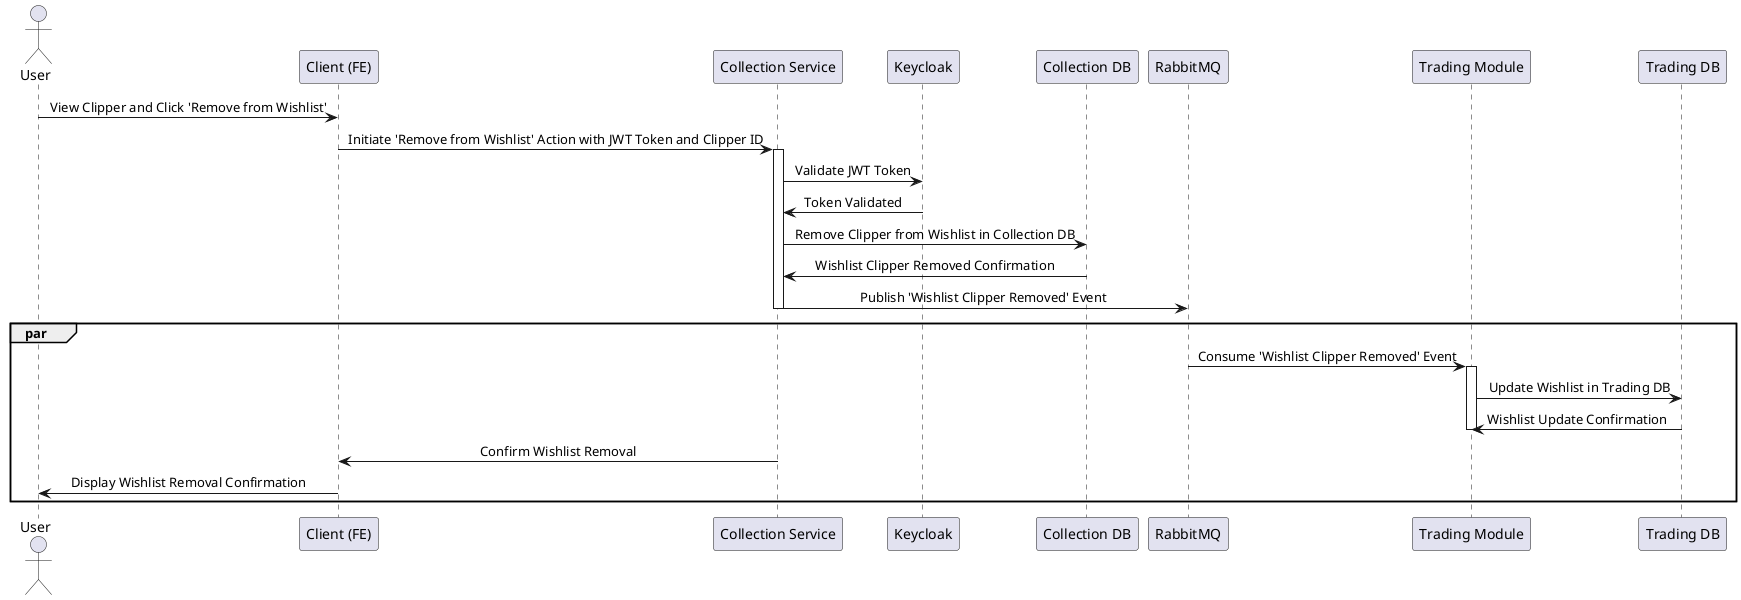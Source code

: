 @startuml
skinparam SequenceMessageAlignment center
actor User
participant "Client (FE)" as Client
participant "Collection Service" as Collection
participant "Keycloak" as Auth
participant "Collection DB" as DB
participant "RabbitMQ" as MQ
participant "Trading Module" as Trading
participant "Trading DB" as TradingDB

User -> Client: View Clipper and Click 'Remove from Wishlist'
Client -> Collection: Initiate 'Remove from Wishlist' Action with JWT Token and Clipper ID
activate Collection

Collection -> Auth: Validate JWT Token
Auth -> Collection: Token Validated

Collection -> DB: Remove Clipper from Wishlist in Collection DB
DB -> Collection: Wishlist Clipper Removed Confirmation

Collection -> MQ: Publish 'Wishlist Clipper Removed' Event
deactivate Collection

par
    MQ -> Trading: Consume 'Wishlist Clipper Removed' Event
    activate Trading
    Trading -> TradingDB: Update Wishlist in Trading DB
    TradingDB -> Trading: Wishlist Update Confirmation
    deactivate Trading

    Collection -> Client: Confirm Wishlist Removal
    Client -> User: Display Wishlist Removal Confirmation
end
@enduml
